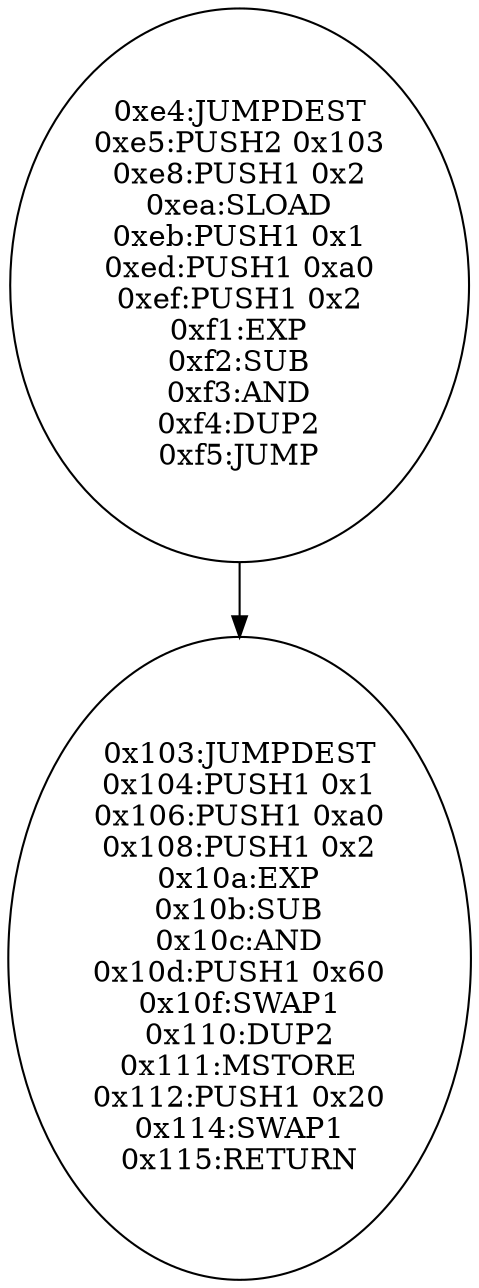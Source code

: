 digraph{
228[label="0xe4:JUMPDEST
0xe5:PUSH2 0x103
0xe8:PUSH1 0x2
0xea:SLOAD
0xeb:PUSH1 0x1
0xed:PUSH1 0xa0
0xef:PUSH1 0x2
0xf1:EXP
0xf2:SUB
0xf3:AND
0xf4:DUP2
0xf5:JUMP"]
228 -> 259
259[label="0x103:JUMPDEST
0x104:PUSH1 0x1
0x106:PUSH1 0xa0
0x108:PUSH1 0x2
0x10a:EXP
0x10b:SUB
0x10c:AND
0x10d:PUSH1 0x60
0x10f:SWAP1
0x110:DUP2
0x111:MSTORE
0x112:PUSH1 0x20
0x114:SWAP1
0x115:RETURN"]

}